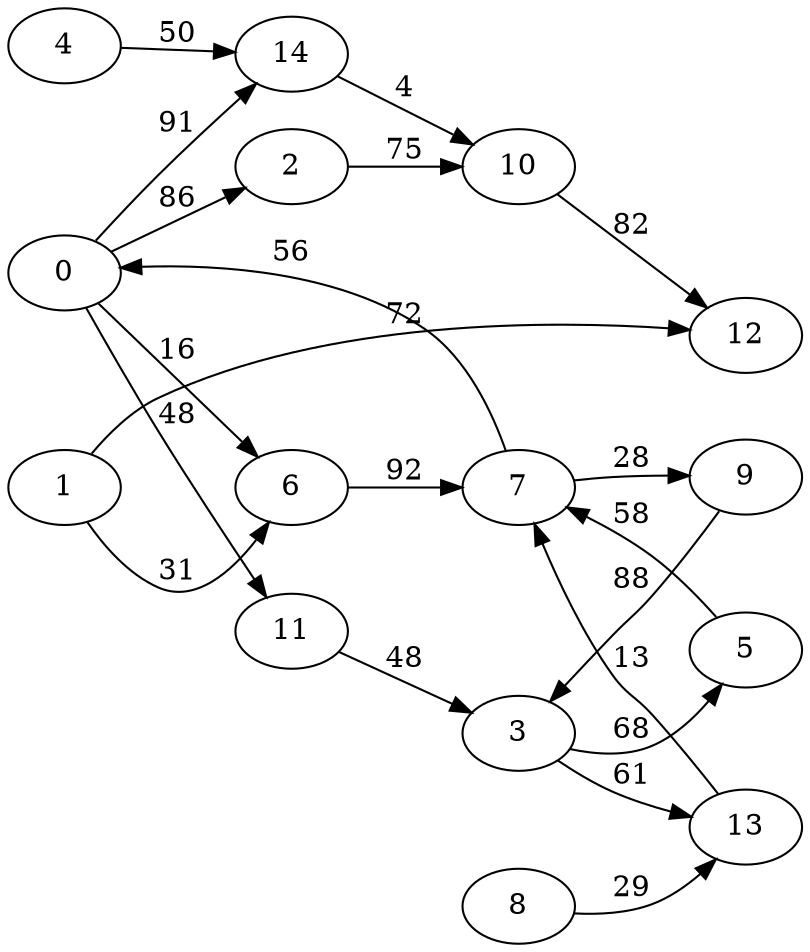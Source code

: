 digraph G {
ranksep = "equally";
rankdir = LR;
{rank = same; 0; };
{rank = same; 6; 11; 2; 14; };
{rank = same; 7; 3; 10; };
{rank = same; 9; 5; 13; 12; };
{rank = same; };
{rank = same; 1; };
{rank = same; };
{rank = same; 4; };
{rank = same; };
{rank = same; 8; };
{rank = same; };
0->6[label="16"];
0->11[label="48"];
0->2[label="86"];
0->14[label="91"];
6->7[label="92"];
11->3[label="48"];
2->10[label="75"];
14->10[label="4"];
7->9[label="28"];
7->0[label="56"];
3->5[label="68"];
3->13[label="61"];
10->12[label="82"];
9->3[label="88"];
5->7[label="58"];
13->7[label="13"];
12
1->6[label="31"];
1->12[label="72"];
4->14[label="50"];
8->13[label="29"];
}
